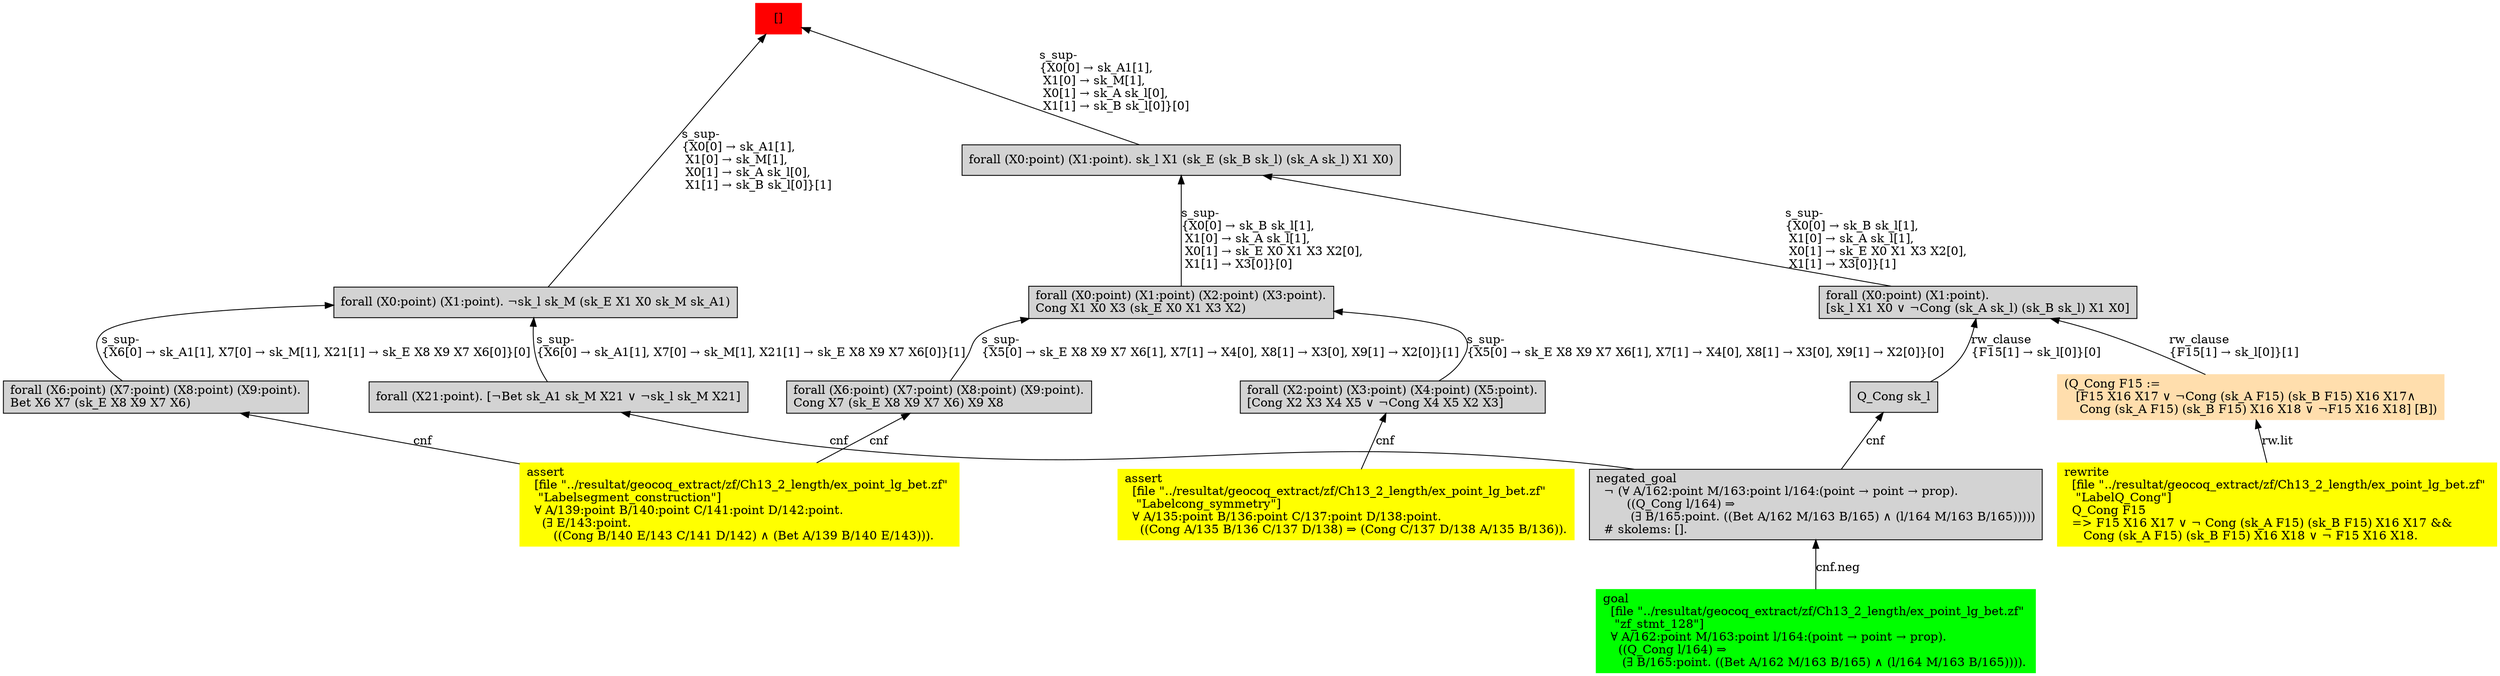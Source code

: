 digraph "unsat_graph" {
  vertex_0 [color=red, label="[]", shape=box, style=filled];
  vertex_0 -> vertex_1 [label="s_sup-\l\{X0[0] → sk_A1[1], \l X1[0] → sk_M[1], \l X0[1] → sk_A sk_l[0], \l X1[1] → sk_B sk_l[0]\}[1]\l", dir="back"];
  vertex_1 [shape=box, label="forall (X0:point) (X1:point). ¬sk_l sk_M (sk_E X1 X0 sk_M sk_A1)\l", style=filled];
  vertex_1 -> vertex_2 [label="s_sup-\l\{X6[0] → sk_A1[1], X7[0] → sk_M[1], X21[1] → sk_E X8 X9 X7 X6[0]\}[1]\l", dir="back"];
  vertex_2 [shape=box, label="forall (X21:point). [¬Bet sk_A1 sk_M X21 ∨ ¬sk_l sk_M X21]\l", style=filled];
  vertex_2 -> vertex_3 [label="cnf", dir="back"];
  vertex_3 [shape=box, label="negated_goal\l  ¬ (∀ A/162:point M/163:point l/164:(point → point → prop).\l        ((Q_Cong l/164) ⇒\l         (∃ B/165:point. ((Bet A/162 M/163 B/165) ∧ (l/164 M/163 B/165)))))\l  # skolems: [].\l", style=filled];
  vertex_3 -> vertex_4 [label="cnf.neg", dir="back"];
  vertex_4 [color=green, shape=box, label="goal\l  [file \"../resultat/geocoq_extract/zf/Ch13_2_length/ex_point_lg_bet.zf\" \l   \"zf_stmt_128\"]\l  ∀ A/162:point M/163:point l/164:(point → point → prop).\l    ((Q_Cong l/164) ⇒\l     (∃ B/165:point. ((Bet A/162 M/163 B/165) ∧ (l/164 M/163 B/165)))).\l", style=filled];
  vertex_1 -> vertex_5 [label="s_sup-\l\{X6[0] → sk_A1[1], X7[0] → sk_M[1], X21[1] → sk_E X8 X9 X7 X6[0]\}[0]\l", dir="back"];
  vertex_5 [shape=box, label="forall (X6:point) (X7:point) (X8:point) (X9:point).\lBet X6 X7 (sk_E X8 X9 X7 X6)\l", style=filled];
  vertex_5 -> vertex_6 [label="cnf", dir="back"];
  vertex_6 [color=yellow, shape=box, label="assert\l  [file \"../resultat/geocoq_extract/zf/Ch13_2_length/ex_point_lg_bet.zf\" \l   \"Labelsegment_construction\"]\l  ∀ A/139:point B/140:point C/141:point D/142:point.\l    (∃ E/143:point.\l       ((Cong B/140 E/143 C/141 D/142) ∧ (Bet A/139 B/140 E/143))).\l", style=filled];
  vertex_0 -> vertex_7 [label="s_sup-\l\{X0[0] → sk_A1[1], \l X1[0] → sk_M[1], \l X0[1] → sk_A sk_l[0], \l X1[1] → sk_B sk_l[0]\}[0]\l", dir="back"];
  vertex_7 [shape=box, label="forall (X0:point) (X1:point). sk_l X1 (sk_E (sk_B sk_l) (sk_A sk_l) X1 X0)\l", style=filled];
  vertex_7 -> vertex_8 [label="s_sup-\l\{X0[0] → sk_B sk_l[1], \l X1[0] → sk_A sk_l[1], \l X0[1] → sk_E X0 X1 X3 X2[0], \l X1[1] → X3[0]\}[1]\l", dir="back"];
  vertex_8 [shape=box, label="forall (X0:point) (X1:point).\l[sk_l X1 X0 ∨ ¬Cong (sk_A sk_l) (sk_B sk_l) X1 X0]\l", style=filled];
  vertex_8 -> vertex_9 [label="rw_clause\l\{F15[1] → sk_l[0]\}[1]\l", dir="back"];
  vertex_9 [color=navajowhite, shape=box, label="(Q_Cong F15 :=\l   [F15 X16 X17 ∨ ¬Cong (sk_A F15) (sk_B F15) X16 X17∧\l    Cong (sk_A F15) (sk_B F15) X16 X18 ∨ ¬F15 X16 X18] [B])\l", style=filled];
  vertex_9 -> vertex_10 [label="rw.lit", dir="back"];
  vertex_10 [color=yellow, shape=box, label="rewrite\l  [file \"../resultat/geocoq_extract/zf/Ch13_2_length/ex_point_lg_bet.zf\" \l   \"LabelQ_Cong\"]\l  Q_Cong F15\l  =\> F15 X16 X17 ∨ ¬ Cong (sk_A F15) (sk_B F15) X16 X17 && \l     Cong (sk_A F15) (sk_B F15) X16 X18 ∨ ¬ F15 X16 X18.\l", style=filled];
  vertex_8 -> vertex_11 [label="rw_clause\l\{F15[1] → sk_l[0]\}[0]\l", dir="back"];
  vertex_11 [shape=box, label="Q_Cong sk_l\l", style=filled];
  vertex_11 -> vertex_3 [label="cnf", dir="back"];
  vertex_7 -> vertex_12 [label="s_sup-\l\{X0[0] → sk_B sk_l[1], \l X1[0] → sk_A sk_l[1], \l X0[1] → sk_E X0 X1 X3 X2[0], \l X1[1] → X3[0]\}[0]\l", dir="back"];
  vertex_12 [shape=box, label="forall (X0:point) (X1:point) (X2:point) (X3:point).\lCong X1 X0 X3 (sk_E X0 X1 X3 X2)\l", style=filled];
  vertex_12 -> vertex_13 [label="s_sup-\l\{X5[0] → sk_E X8 X9 X7 X6[1], X7[1] → X4[0], X8[1] → X3[0], X9[1] → X2[0]\}[0]\l", dir="back"];
  vertex_13 [shape=box, label="forall (X2:point) (X3:point) (X4:point) (X5:point).\l[Cong X2 X3 X4 X5 ∨ ¬Cong X4 X5 X2 X3]\l", style=filled];
  vertex_13 -> vertex_14 [label="cnf", dir="back"];
  vertex_14 [color=yellow, shape=box, label="assert\l  [file \"../resultat/geocoq_extract/zf/Ch13_2_length/ex_point_lg_bet.zf\" \l   \"Labelcong_symmetry\"]\l  ∀ A/135:point B/136:point C/137:point D/138:point.\l    ((Cong A/135 B/136 C/137 D/138) ⇒ (Cong C/137 D/138 A/135 B/136)).\l", style=filled];
  vertex_12 -> vertex_15 [label="s_sup-\l\{X5[0] → sk_E X8 X9 X7 X6[1], X7[1] → X4[0], X8[1] → X3[0], X9[1] → X2[0]\}[1]\l", dir="back"];
  vertex_15 [shape=box, label="forall (X6:point) (X7:point) (X8:point) (X9:point).\lCong X7 (sk_E X8 X9 X7 X6) X9 X8\l", style=filled];
  vertex_15 -> vertex_6 [label="cnf", dir="back"];
  }


